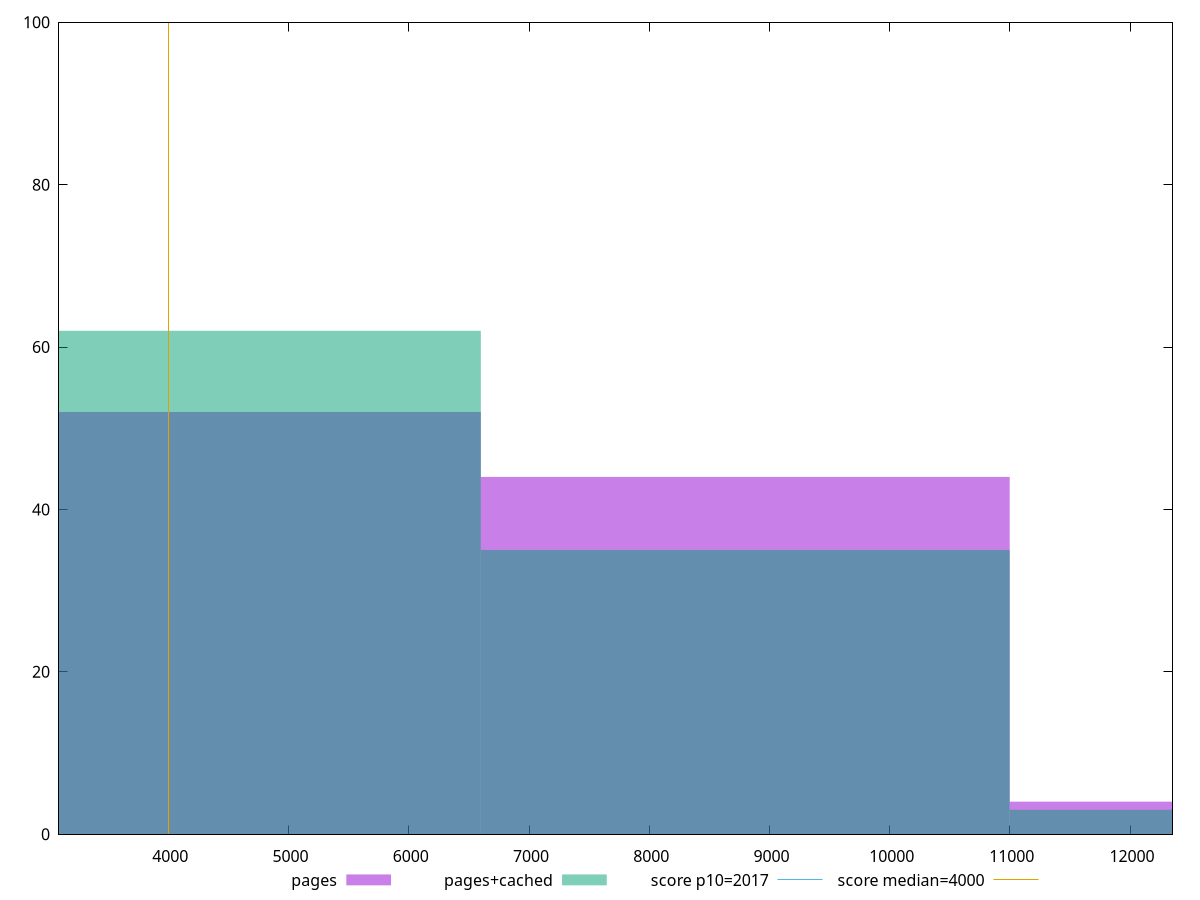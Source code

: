 reset

$pages <<EOF
8798.967301097631 44
4399.483650548816 52
13198.450951646446 4
EOF

$pagesCached <<EOF
4399.483650548816 62
8798.967301097631 35
13198.450951646446 3
EOF

set key outside below
set boxwidth 4399.483650548816
set xrange [3090.179999999997:12352.87199999999]
set yrange [0:100]
set trange [0:100]
set style fill transparent solid 0.5 noborder

set parametric
set terminal svg size 640, 500 enhanced background rgb 'white'
set output "report_00015_2021-02-09T16-11-33.973Z/mainthread-work-breakdown/comparison/histogram/0_vs_1.svg"

plot $pages title "pages" with boxes, \
     $pagesCached title "pages+cached" with boxes, \
     2017,t title "score p10=2017", \
     4000,t title "score median=4000"

reset
